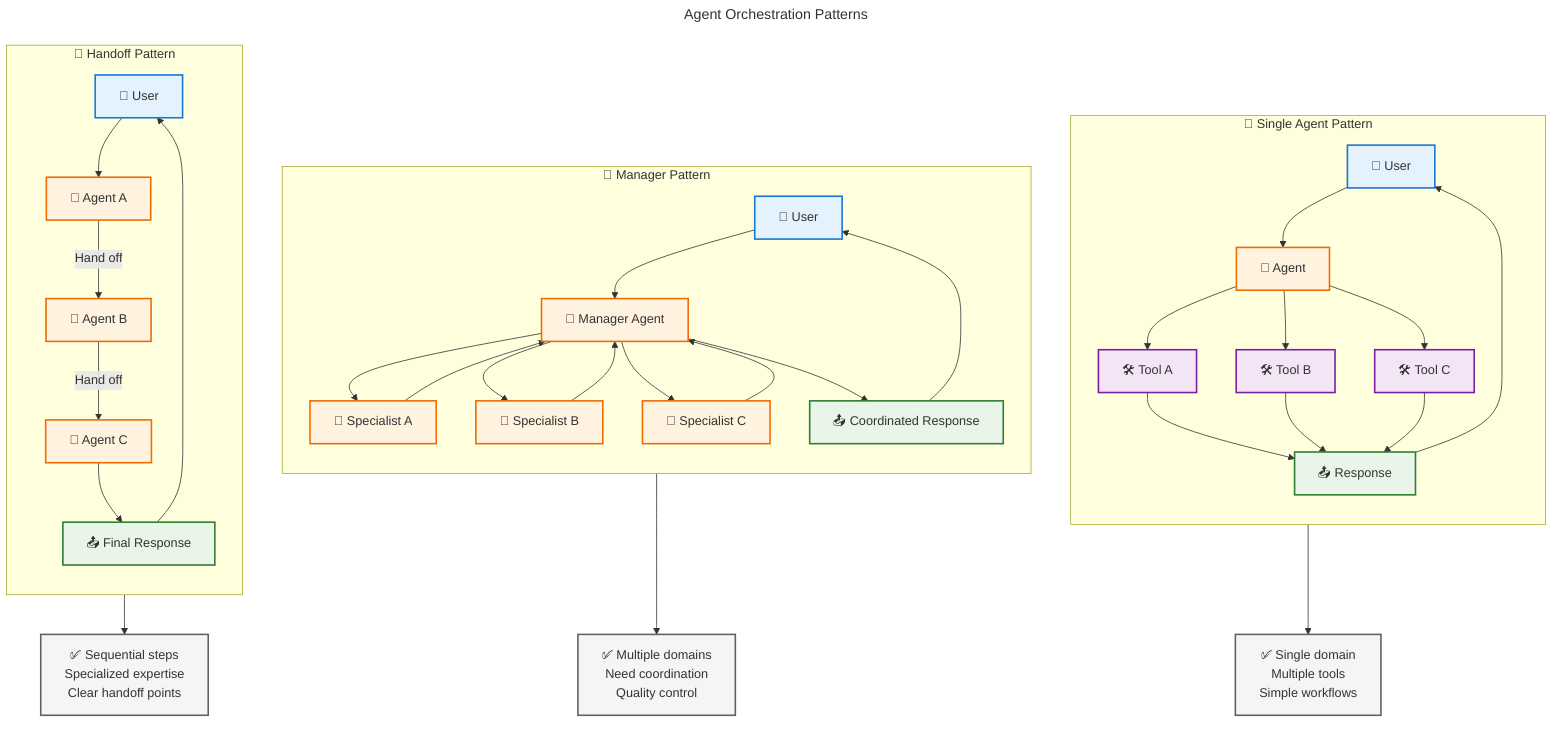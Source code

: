 ---
title: "Agent Orchestration Patterns"
---
flowchart TD
    %% Single Agent Pattern
    subgraph Single [🎯 Single Agent Pattern]
        direction TB
        User1[👤 User] --> Agent1[🤖 Agent]
        Agent1 --> Tool1[🛠️ Tool A]
        Agent1 --> Tool2[🛠️ Tool B]
        Agent1 --> Tool3[🛠️ Tool C]
        Tool1 --> Response1[📤 Response]
        Tool2 --> Response1
        Tool3 --> Response1
        Response1 --> User1
    end
    
    %% Manager Pattern
    subgraph Manager [👑 Manager Pattern]
        direction TB
        User2[👤 User] --> ManagerAgent[🎯 Manager Agent]
        ManagerAgent --> SpecAgent1[🤖 Specialist A]
        ManagerAgent --> SpecAgent2[🤖 Specialist B]
        ManagerAgent --> SpecAgent3[🤖 Specialist C]
        SpecAgent1 --> ManagerAgent
        SpecAgent2 --> ManagerAgent
        SpecAgent3 --> ManagerAgent
        ManagerAgent --> Response2[📤 Coordinated Response]
        Response2 --> User2
    end
    
    %% Handoff Pattern
    subgraph Handoff [🔄 Handoff Pattern]
        direction TB
        User3[👤 User] --> AgentA[🤖 Agent A]
        AgentA -->|Hand off| AgentB[🤖 Agent B]
        AgentB -->|Hand off| AgentC[🤖 Agent C]
        AgentC --> Response3[📤 Final Response]
        Response3 --> User3
    end
    
    %% When to use each
    Single --> UseCase1[✅ Single domain<br/>Multiple tools<br/>Simple workflows]
    Manager --> UseCase2[✅ Multiple domains<br/>Need coordination<br/>Quality control]
    Handoff --> UseCase3[✅ Sequential steps<br/>Specialized expertise<br/>Clear handoff points]
    
    %% Styling
    classDef userClass fill:#e3f2fd,stroke:#1976d2,stroke-width:2px
    classDef agentClass fill:#fff3e0,stroke:#ef6c00,stroke-width:2px
    classDef toolClass fill:#f3e5f5,stroke:#7b1fa2,stroke-width:2px
    classDef responseClass fill:#e8f5e8,stroke:#2e7d32,stroke-width:2px
    classDef useCaseClass fill:#f5f5f5,stroke:#616161,stroke-width:2px
    
    class User1,User2,User3 userClass
    class Agent1,ManagerAgent,SpecAgent1,SpecAgent2,SpecAgent3,AgentA,AgentB,AgentC agentClass
    class Tool1,Tool2,Tool3 toolClass
    class Response1,Response2,Response3 responseClass
    class UseCase1,UseCase2,UseCase3 useCaseClass